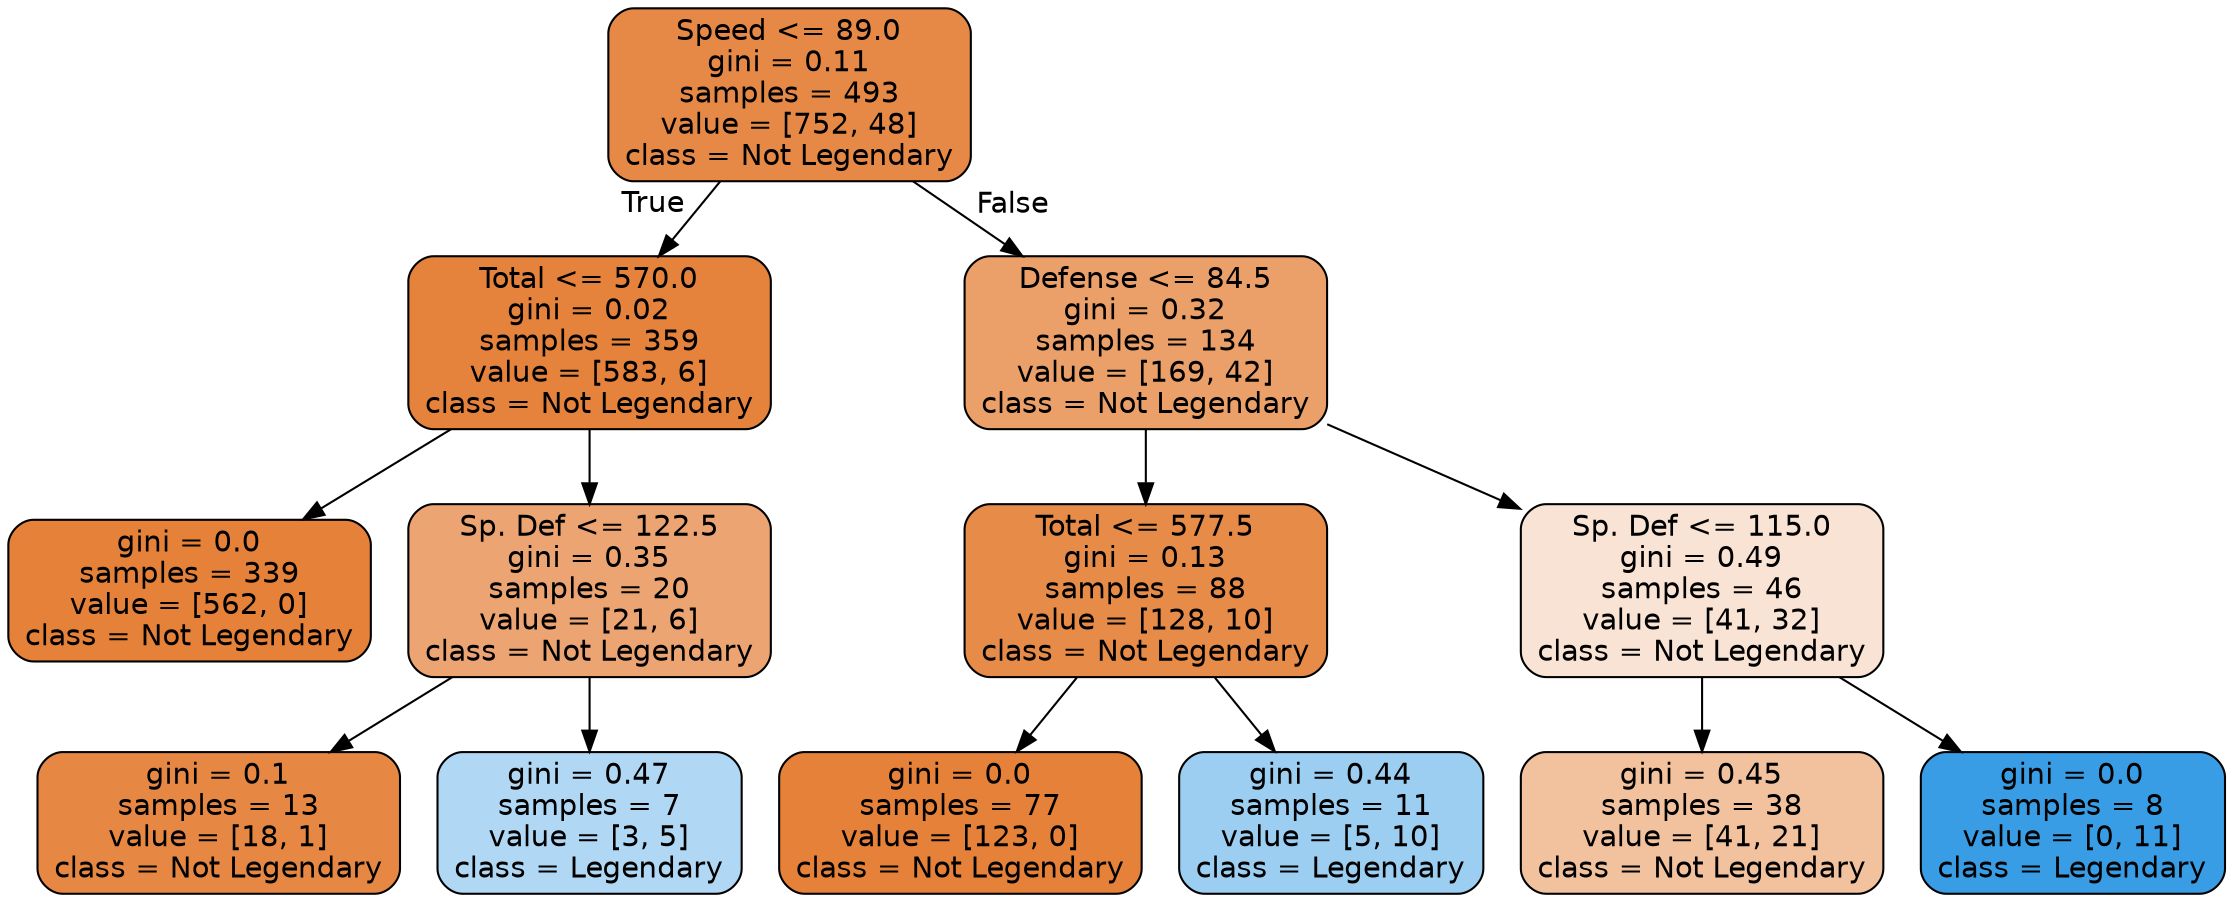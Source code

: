 digraph Tree {
node [shape=box, style="filled, rounded", color="black", fontname=helvetica] ;
edge [fontname=helvetica] ;
0 [label="Speed <= 89.0\ngini = 0.11\nsamples = 493\nvalue = [752, 48]\nclass = Not Legendary", fillcolor="#e78946"] ;
1 [label="Total <= 570.0\ngini = 0.02\nsamples = 359\nvalue = [583, 6]\nclass = Not Legendary", fillcolor="#e5823b"] ;
0 -> 1 [labeldistance=2.5, labelangle=45, headlabel="True"] ;
2 [label="gini = 0.0\nsamples = 339\nvalue = [562, 0]\nclass = Not Legendary", fillcolor="#e58139"] ;
1 -> 2 ;
3 [label="Sp. Def <= 122.5\ngini = 0.35\nsamples = 20\nvalue = [21, 6]\nclass = Not Legendary", fillcolor="#eca572"] ;
1 -> 3 ;
4 [label="gini = 0.1\nsamples = 13\nvalue = [18, 1]\nclass = Not Legendary", fillcolor="#e68844"] ;
3 -> 4 ;
5 [label="gini = 0.47\nsamples = 7\nvalue = [3, 5]\nclass = Legendary", fillcolor="#b0d8f5"] ;
3 -> 5 ;
6 [label="Defense <= 84.5\ngini = 0.32\nsamples = 134\nvalue = [169, 42]\nclass = Not Legendary", fillcolor="#eba06a"] ;
0 -> 6 [labeldistance=2.5, labelangle=-45, headlabel="False"] ;
7 [label="Total <= 577.5\ngini = 0.13\nsamples = 88\nvalue = [128, 10]\nclass = Not Legendary", fillcolor="#e78b48"] ;
6 -> 7 ;
8 [label="gini = 0.0\nsamples = 77\nvalue = [123, 0]\nclass = Not Legendary", fillcolor="#e58139"] ;
7 -> 8 ;
9 [label="gini = 0.44\nsamples = 11\nvalue = [5, 10]\nclass = Legendary", fillcolor="#9ccef2"] ;
7 -> 9 ;
10 [label="Sp. Def <= 115.0\ngini = 0.49\nsamples = 46\nvalue = [41, 32]\nclass = Not Legendary", fillcolor="#f9e3d4"] ;
6 -> 10 ;
11 [label="gini = 0.45\nsamples = 38\nvalue = [41, 21]\nclass = Not Legendary", fillcolor="#f2c29e"] ;
10 -> 11 ;
12 [label="gini = 0.0\nsamples = 8\nvalue = [0, 11]\nclass = Legendary", fillcolor="#399de5"] ;
10 -> 12 ;
}
